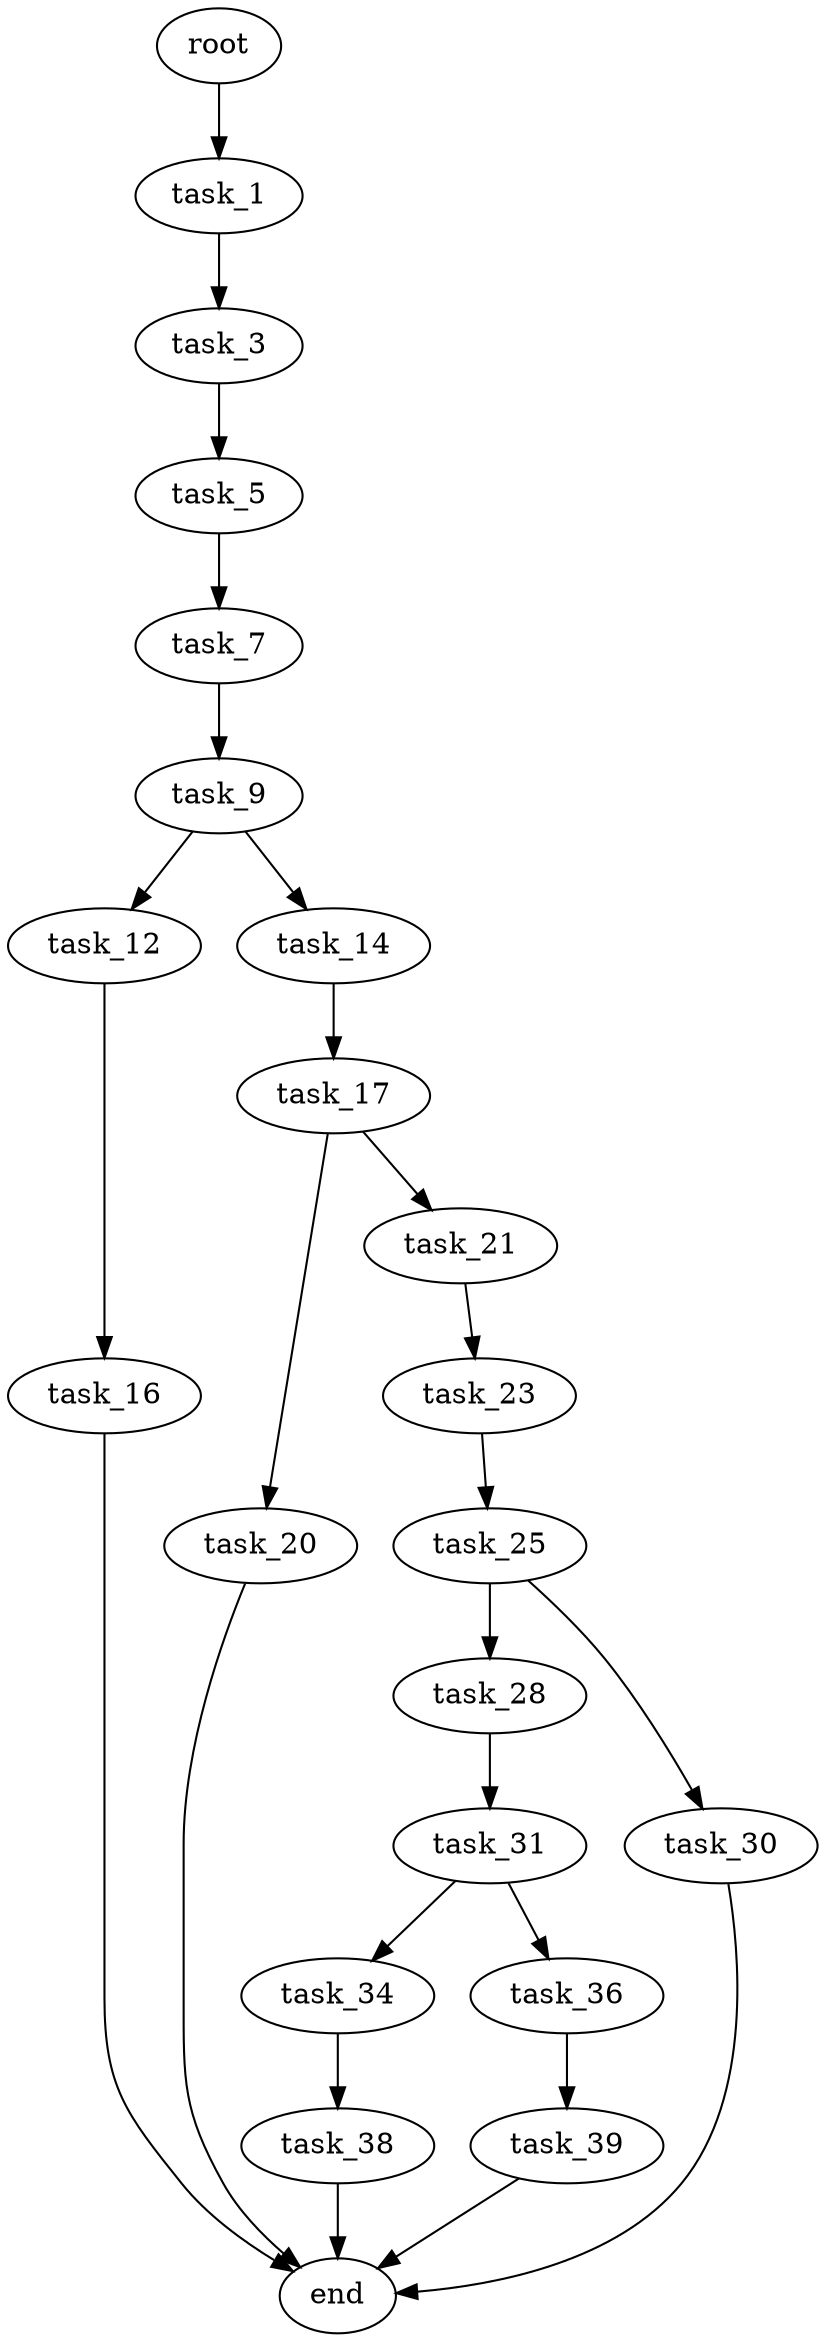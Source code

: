 digraph G {
  root [size="0.000000"];
  task_1 [size="231928233984.000000"];
  task_3 [size="275381399154.000000"];
  task_5 [size="6051798933.000000"];
  task_7 [size="134217728000.000000"];
  task_9 [size="28991029248.000000"];
  task_12 [size="5789333106.000000"];
  task_14 [size="612356963310.000000"];
  task_16 [size="8589934592.000000"];
  task_17 [size="394396869550.000000"];
  task_20 [size="8589934592.000000"];
  task_21 [size="3396703050.000000"];
  task_23 [size="1073741824000.000000"];
  task_25 [size="237666220445.000000"];
  task_28 [size="782757789696.000000"];
  task_30 [size="8589934592.000000"];
  task_31 [size="47756048001.000000"];
  task_34 [size="231928233984.000000"];
  task_36 [size="391065014.000000"];
  task_38 [size="24324220324.000000"];
  task_39 [size="368293445632.000000"];
  end [size="0.000000"];

  root -> task_1 [size="1.000000"];
  task_1 -> task_3 [size="301989888.000000"];
  task_3 -> task_5 [size="301989888.000000"];
  task_5 -> task_7 [size="134217728.000000"];
  task_7 -> task_9 [size="209715200.000000"];
  task_9 -> task_12 [size="75497472.000000"];
  task_9 -> task_14 [size="75497472.000000"];
  task_12 -> task_16 [size="134217728.000000"];
  task_14 -> task_17 [size="838860800.000000"];
  task_16 -> end [size="1.000000"];
  task_17 -> task_20 [size="838860800.000000"];
  task_17 -> task_21 [size="838860800.000000"];
  task_20 -> end [size="1.000000"];
  task_21 -> task_23 [size="209715200.000000"];
  task_23 -> task_25 [size="838860800.000000"];
  task_25 -> task_28 [size="411041792.000000"];
  task_25 -> task_30 [size="411041792.000000"];
  task_28 -> task_31 [size="679477248.000000"];
  task_30 -> end [size="1.000000"];
  task_31 -> task_34 [size="838860800.000000"];
  task_31 -> task_36 [size="838860800.000000"];
  task_34 -> task_38 [size="301989888.000000"];
  task_36 -> task_39 [size="33554432.000000"];
  task_38 -> end [size="1.000000"];
  task_39 -> end [size="1.000000"];
}
